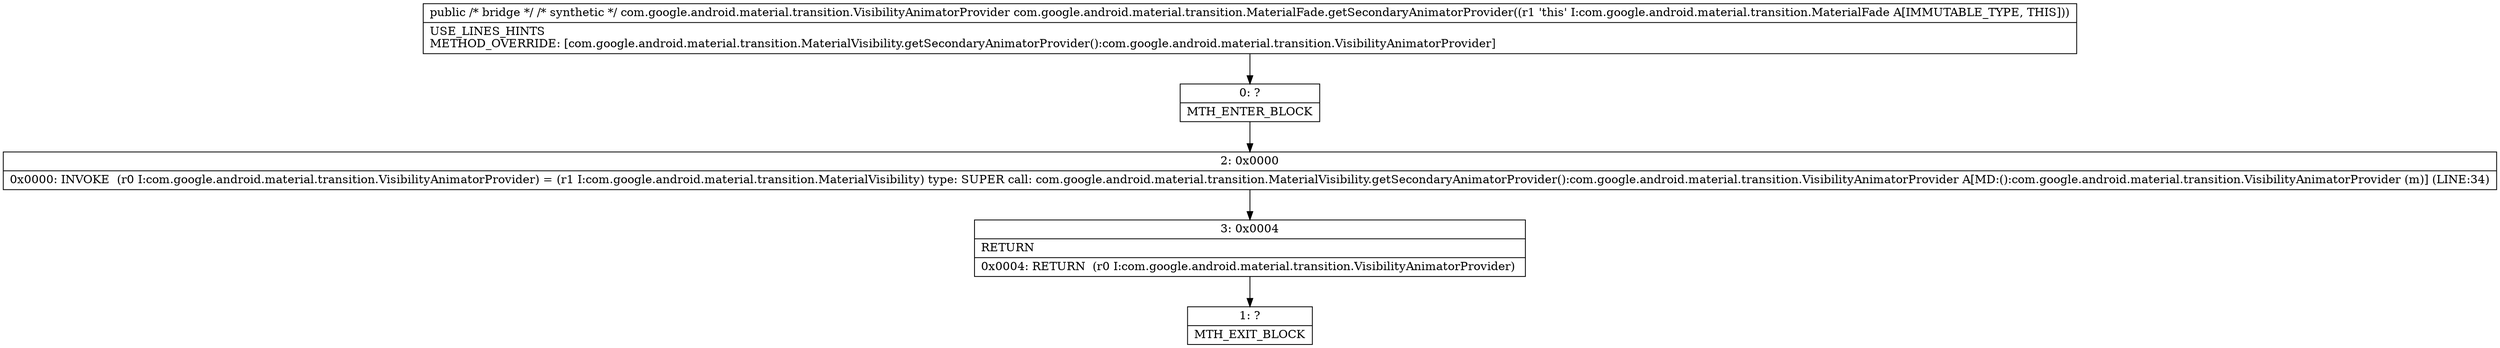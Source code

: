 digraph "CFG forcom.google.android.material.transition.MaterialFade.getSecondaryAnimatorProvider()Lcom\/google\/android\/material\/transition\/VisibilityAnimatorProvider;" {
Node_0 [shape=record,label="{0\:\ ?|MTH_ENTER_BLOCK\l}"];
Node_2 [shape=record,label="{2\:\ 0x0000|0x0000: INVOKE  (r0 I:com.google.android.material.transition.VisibilityAnimatorProvider) = (r1 I:com.google.android.material.transition.MaterialVisibility) type: SUPER call: com.google.android.material.transition.MaterialVisibility.getSecondaryAnimatorProvider():com.google.android.material.transition.VisibilityAnimatorProvider A[MD:():com.google.android.material.transition.VisibilityAnimatorProvider (m)] (LINE:34)\l}"];
Node_3 [shape=record,label="{3\:\ 0x0004|RETURN\l|0x0004: RETURN  (r0 I:com.google.android.material.transition.VisibilityAnimatorProvider) \l}"];
Node_1 [shape=record,label="{1\:\ ?|MTH_EXIT_BLOCK\l}"];
MethodNode[shape=record,label="{public \/* bridge *\/ \/* synthetic *\/ com.google.android.material.transition.VisibilityAnimatorProvider com.google.android.material.transition.MaterialFade.getSecondaryAnimatorProvider((r1 'this' I:com.google.android.material.transition.MaterialFade A[IMMUTABLE_TYPE, THIS]))  | USE_LINES_HINTS\lMETHOD_OVERRIDE: [com.google.android.material.transition.MaterialVisibility.getSecondaryAnimatorProvider():com.google.android.material.transition.VisibilityAnimatorProvider]\l}"];
MethodNode -> Node_0;Node_0 -> Node_2;
Node_2 -> Node_3;
Node_3 -> Node_1;
}

